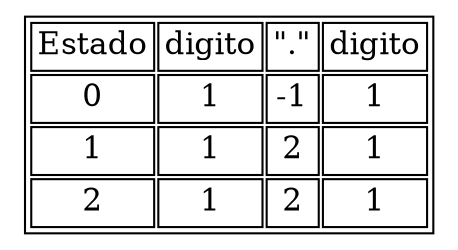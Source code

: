 digraph tabla {
	graph [ratio=fill];
	node [label="\N", fontsize=15, shape=plaintext];
	graph [bb="0,0,352,154"];
	arset [label=<
		<TABLE ALIGN="LEFT">
<TR>
<TD>Estado</TD>
<TD>digito</TD>
<TD>"."</TD>
<TD>digito</TD>
</TR>
<TR>
<TD>0</TD>
<TD>1</TD>
<TD>-1</TD>
<TD>1</TD>
</TR>
<TR>
<TD>1</TD>
<TD>1</TD>
<TD>2</TD>
<TD>1</TD>
</TR>
<TR>
<TD>2</TD>
<TD>1</TD>
<TD>2</TD>
<TD>1</TD>
</TR>
</TABLE>
>, ];
}
